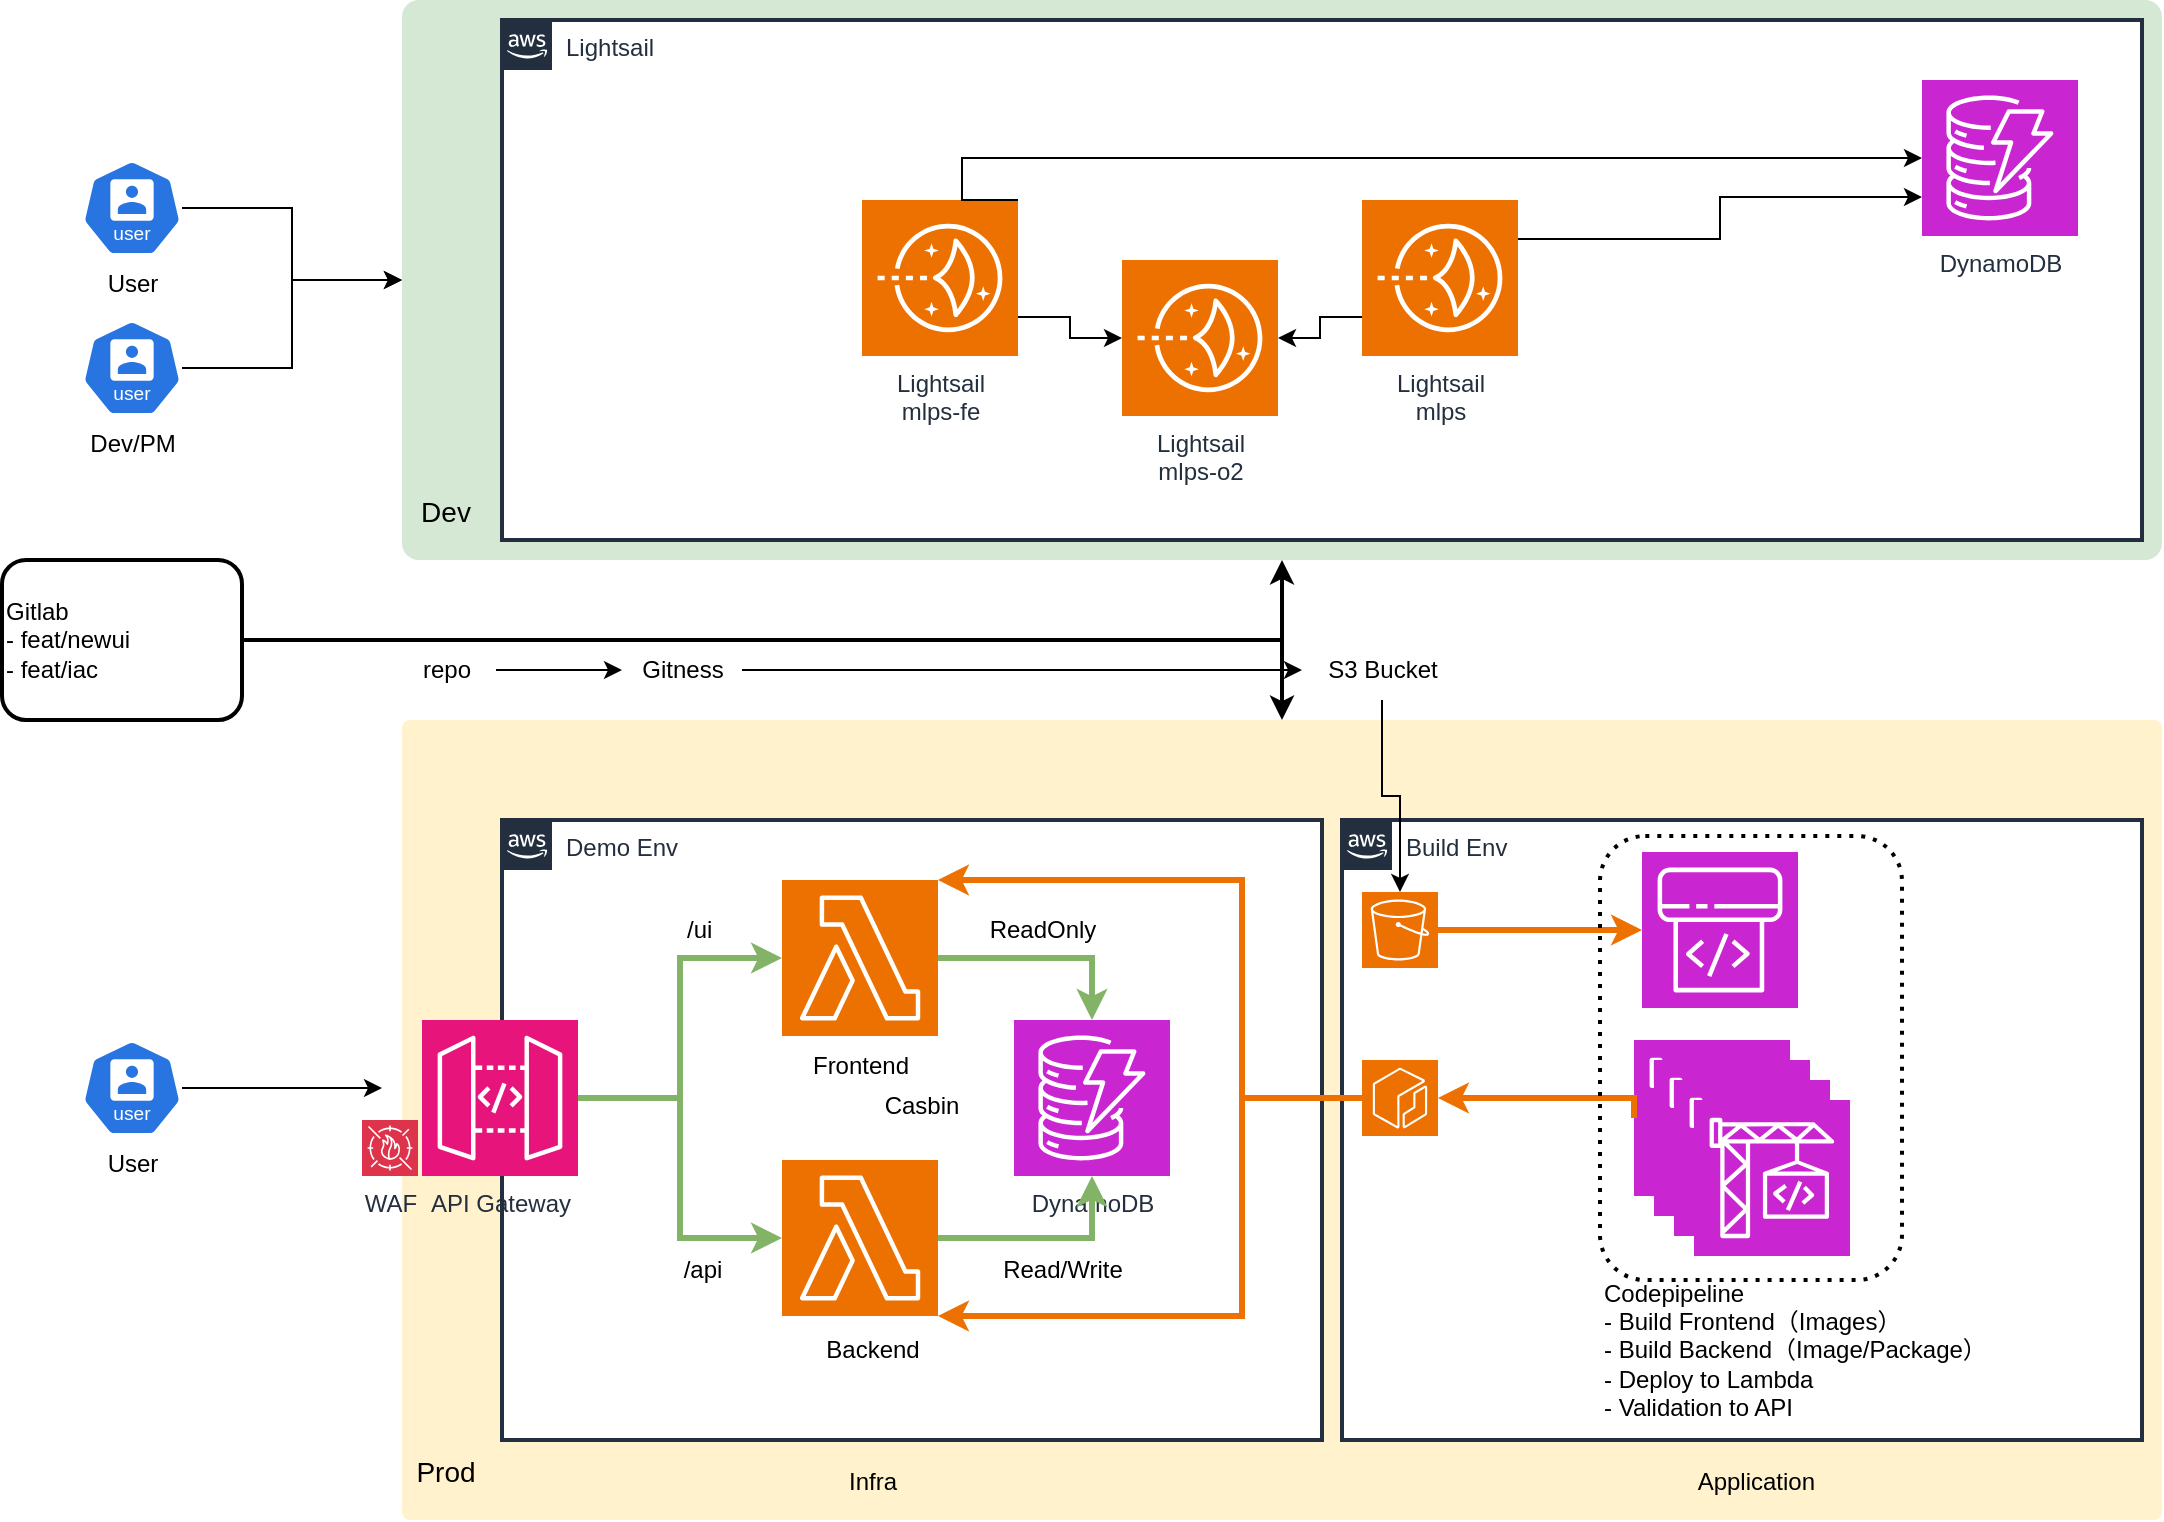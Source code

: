 <mxfile version="24.8.6">
  <diagram name="第 1 页" id="0q9n8xg-HWkCI-Xx4WFp">
    <mxGraphModel dx="1463" dy="840" grid="0" gridSize="10" guides="1" tooltips="1" connect="1" arrows="1" fold="1" page="1" pageScale="1" pageWidth="1169" pageHeight="827" math="0" shadow="0">
      <root>
        <mxCell id="0" />
        <mxCell id="1" parent="0" />
        <mxCell id="eLVFHz-ncHdVMgCeoyBR-6" style="edgeStyle=orthogonalEdgeStyle;rounded=0;orthogonalLoop=1;jettySize=auto;html=1;entryX=0.5;entryY=1;entryDx=0;entryDy=0;strokeWidth=2;" edge="1" parent="1" source="eLVFHz-ncHdVMgCeoyBR-1" target="eLVFHz-ncHdVMgCeoyBR-2">
          <mxGeometry relative="1" as="geometry" />
        </mxCell>
        <mxCell id="eLVFHz-ncHdVMgCeoyBR-7" style="edgeStyle=orthogonalEdgeStyle;rounded=0;orthogonalLoop=1;jettySize=auto;html=1;entryX=0.5;entryY=0;entryDx=0;entryDy=0;strokeWidth=2;" edge="1" parent="1" source="eLVFHz-ncHdVMgCeoyBR-1" target="eLVFHz-ncHdVMgCeoyBR-3">
          <mxGeometry relative="1" as="geometry" />
        </mxCell>
        <mxCell id="eLVFHz-ncHdVMgCeoyBR-1" value="&lt;div style=&quot;text-align: justify;&quot;&gt;&lt;span style=&quot;background-color: initial;&quot;&gt;Gitlab&lt;/span&gt;&lt;/div&gt;&lt;div style=&quot;text-align: justify;&quot;&gt;- feat/newui&lt;/div&gt;&lt;div style=&quot;text-align: justify;&quot;&gt;- feat/iac&lt;/div&gt;" style="rounded=1;whiteSpace=wrap;html=1;strokeWidth=2;align=left;" vertex="1" parent="1">
          <mxGeometry x="40" y="320" width="120" height="80" as="geometry" />
        </mxCell>
        <mxCell id="eLVFHz-ncHdVMgCeoyBR-2" value="" style="rounded=1;whiteSpace=wrap;html=1;strokeWidth=2;arcSize=3;fillColor=#d5e8d4;strokeColor=none;" vertex="1" parent="1">
          <mxGeometry x="240" y="40" width="880" height="280" as="geometry" />
        </mxCell>
        <mxCell id="eLVFHz-ncHdVMgCeoyBR-3" value="" style="rounded=1;whiteSpace=wrap;html=1;strokeWidth=2;arcSize=1;fillColor=#fff2cc;strokeColor=none;" vertex="1" parent="1">
          <mxGeometry x="240" y="400" width="880" height="400" as="geometry" />
        </mxCell>
        <mxCell id="eLVFHz-ncHdVMgCeoyBR-8" value="&lt;font style=&quot;font-size: 14px;&quot;&gt;Prod&lt;/font&gt;" style="rounded=0;whiteSpace=wrap;html=1;strokeColor=none;fillColor=#fff2cc;" vertex="1" parent="1">
          <mxGeometry x="242" y="756" width="40" height="40" as="geometry" />
        </mxCell>
        <mxCell id="eLVFHz-ncHdVMgCeoyBR-9" value="&lt;font style=&quot;font-size: 14px;&quot;&gt;Dev&lt;/font&gt;" style="rounded=0;whiteSpace=wrap;html=1;strokeColor=none;fillColor=#d5e8d4;" vertex="1" parent="1">
          <mxGeometry x="242" y="276" width="40" height="40" as="geometry" />
        </mxCell>
        <mxCell id="eLVFHz-ncHdVMgCeoyBR-10" value="Demo Env" style="points=[[0,0],[0.25,0],[0.5,0],[0.75,0],[1,0],[1,0.25],[1,0.5],[1,0.75],[1,1],[0.75,1],[0.5,1],[0.25,1],[0,1],[0,0.75],[0,0.5],[0,0.25]];outlineConnect=0;gradientColor=none;html=1;whiteSpace=wrap;fontSize=12;fontStyle=0;container=1;pointerEvents=0;collapsible=0;recursiveResize=0;shape=mxgraph.aws4.group;grIcon=mxgraph.aws4.group_aws_cloud_alt;strokeColor=#232F3E;fillColor=default;verticalAlign=top;align=left;spacingLeft=30;fontColor=#232F3E;dashed=0;strokeWidth=2;" vertex="1" parent="1">
          <mxGeometry x="290" y="450" width="410" height="310" as="geometry" />
        </mxCell>
        <mxCell id="eLVFHz-ncHdVMgCeoyBR-33" value="" style="sketch=0;points=[[0,0,0],[0.25,0,0],[0.5,0,0],[0.75,0,0],[1,0,0],[0,1,0],[0.25,1,0],[0.5,1,0],[0.75,1,0],[1,1,0],[0,0.25,0],[0,0.5,0],[0,0.75,0],[1,0.25,0],[1,0.5,0],[1,0.75,0]];outlineConnect=0;fontColor=#232F3E;fillColor=#ED7100;strokeColor=#ffffff;dashed=0;verticalLabelPosition=bottom;verticalAlign=top;align=center;html=1;fontSize=12;fontStyle=0;aspect=fixed;shape=mxgraph.aws4.resourceIcon;resIcon=mxgraph.aws4.lambda;" vertex="1" parent="eLVFHz-ncHdVMgCeoyBR-10">
          <mxGeometry x="140" y="170" width="78" height="78" as="geometry" />
        </mxCell>
        <mxCell id="eLVFHz-ncHdVMgCeoyBR-34" value="DynamoDB" style="sketch=0;points=[[0,0,0],[0.25,0,0],[0.5,0,0],[0.75,0,0],[1,0,0],[0,1,0],[0.25,1,0],[0.5,1,0],[0.75,1,0],[1,1,0],[0,0.25,0],[0,0.5,0],[0,0.75,0],[1,0.25,0],[1,0.5,0],[1,0.75,0]];outlineConnect=0;fontColor=#232F3E;fillColor=#C925D1;strokeColor=#ffffff;dashed=0;verticalLabelPosition=bottom;verticalAlign=top;align=center;html=1;fontSize=12;fontStyle=0;aspect=fixed;shape=mxgraph.aws4.resourceIcon;resIcon=mxgraph.aws4.dynamodb;" vertex="1" parent="eLVFHz-ncHdVMgCeoyBR-10">
          <mxGeometry x="256" y="100" width="78" height="78" as="geometry" />
        </mxCell>
        <mxCell id="eLVFHz-ncHdVMgCeoyBR-32" value="" style="sketch=0;points=[[0,0,0],[0.25,0,0],[0.5,0,0],[0.75,0,0],[1,0,0],[0,1,0],[0.25,1,0],[0.5,1,0],[0.75,1,0],[1,1,0],[0,0.25,0],[0,0.5,0],[0,0.75,0],[1,0.25,0],[1,0.5,0],[1,0.75,0]];outlineConnect=0;fontColor=#232F3E;fillColor=#ED7100;strokeColor=#ffffff;dashed=0;verticalLabelPosition=bottom;verticalAlign=top;align=center;html=1;fontSize=12;fontStyle=0;aspect=fixed;shape=mxgraph.aws4.resourceIcon;resIcon=mxgraph.aws4.lambda;" vertex="1" parent="eLVFHz-ncHdVMgCeoyBR-10">
          <mxGeometry x="140" y="30" width="78" height="78" as="geometry" />
        </mxCell>
        <mxCell id="eLVFHz-ncHdVMgCeoyBR-40" style="edgeStyle=orthogonalEdgeStyle;rounded=0;orthogonalLoop=1;jettySize=auto;html=1;entryX=0.5;entryY=0;entryDx=0;entryDy=0;entryPerimeter=0;fillColor=#d5e8d4;strokeColor=#82b366;strokeWidth=3;" edge="1" parent="eLVFHz-ncHdVMgCeoyBR-10" source="eLVFHz-ncHdVMgCeoyBR-32" target="eLVFHz-ncHdVMgCeoyBR-34">
          <mxGeometry relative="1" as="geometry" />
        </mxCell>
        <mxCell id="eLVFHz-ncHdVMgCeoyBR-41" style="edgeStyle=orthogonalEdgeStyle;rounded=0;orthogonalLoop=1;jettySize=auto;html=1;entryX=0.5;entryY=1;entryDx=0;entryDy=0;entryPerimeter=0;fillColor=#d5e8d4;strokeColor=#82b366;strokeWidth=3;" edge="1" parent="eLVFHz-ncHdVMgCeoyBR-10" source="eLVFHz-ncHdVMgCeoyBR-33" target="eLVFHz-ncHdVMgCeoyBR-34">
          <mxGeometry relative="1" as="geometry" />
        </mxCell>
        <mxCell id="eLVFHz-ncHdVMgCeoyBR-43" value="Read/Write" style="text;html=1;align=center;verticalAlign=middle;resizable=0;points=[];autosize=1;strokeColor=none;fillColor=none;" vertex="1" parent="eLVFHz-ncHdVMgCeoyBR-10">
          <mxGeometry x="240" y="210" width="80" height="30" as="geometry" />
        </mxCell>
        <mxCell id="eLVFHz-ncHdVMgCeoyBR-67" value="Frontend" style="text;html=1;align=center;verticalAlign=middle;resizable=0;points=[];autosize=1;strokeColor=none;fillColor=none;" vertex="1" parent="eLVFHz-ncHdVMgCeoyBR-10">
          <mxGeometry x="144" y="108" width="70" height="30" as="geometry" />
        </mxCell>
        <mxCell id="eLVFHz-ncHdVMgCeoyBR-44" value="/ui&amp;nbsp;" style="text;html=1;align=center;verticalAlign=middle;resizable=0;points=[];autosize=1;strokeColor=none;fillColor=none;" vertex="1" parent="eLVFHz-ncHdVMgCeoyBR-10">
          <mxGeometry x="80" y="40" width="40" height="30" as="geometry" />
        </mxCell>
        <mxCell id="eLVFHz-ncHdVMgCeoyBR-46" value="/api" style="text;html=1;align=center;verticalAlign=middle;resizable=0;points=[];autosize=1;strokeColor=none;fillColor=none;" vertex="1" parent="eLVFHz-ncHdVMgCeoyBR-10">
          <mxGeometry x="80" y="210" width="40" height="30" as="geometry" />
        </mxCell>
        <mxCell id="eLVFHz-ncHdVMgCeoyBR-11" value="Lightsail" style="points=[[0,0],[0.25,0],[0.5,0],[0.75,0],[1,0],[1,0.25],[1,0.5],[1,0.75],[1,1],[0.75,1],[0.5,1],[0.25,1],[0,1],[0,0.75],[0,0.5],[0,0.25]];outlineConnect=0;gradientColor=none;html=1;whiteSpace=wrap;fontSize=12;fontStyle=0;container=1;pointerEvents=0;collapsible=0;recursiveResize=0;shape=mxgraph.aws4.group;grIcon=mxgraph.aws4.group_aws_cloud_alt;strokeColor=#232F3E;fillColor=default;verticalAlign=top;align=left;spacingLeft=30;fontColor=#232F3E;dashed=0;strokeWidth=2;" vertex="1" parent="1">
          <mxGeometry x="290" y="50" width="820" height="260" as="geometry" />
        </mxCell>
        <mxCell id="eLVFHz-ncHdVMgCeoyBR-29" style="edgeStyle=orthogonalEdgeStyle;rounded=0;orthogonalLoop=1;jettySize=auto;html=1;exitX=0;exitY=0.75;exitDx=0;exitDy=0;exitPerimeter=0;" edge="1" parent="eLVFHz-ncHdVMgCeoyBR-11" source="eLVFHz-ncHdVMgCeoyBR-23" target="eLVFHz-ncHdVMgCeoyBR-24">
          <mxGeometry relative="1" as="geometry" />
        </mxCell>
        <mxCell id="eLVFHz-ncHdVMgCeoyBR-23" value="Lightsail&lt;div&gt;mlps&lt;/div&gt;" style="sketch=0;points=[[0,0,0],[0.25,0,0],[0.5,0,0],[0.75,0,0],[1,0,0],[0,1,0],[0.25,1,0],[0.5,1,0],[0.75,1,0],[1,1,0],[0,0.25,0],[0,0.5,0],[0,0.75,0],[1,0.25,0],[1,0.5,0],[1,0.75,0]];outlineConnect=0;fontColor=#232F3E;fillColor=#ED7100;strokeColor=#ffffff;dashed=0;verticalLabelPosition=bottom;verticalAlign=top;align=center;html=1;fontSize=12;fontStyle=0;aspect=fixed;shape=mxgraph.aws4.resourceIcon;resIcon=mxgraph.aws4.lightsail;" vertex="1" parent="eLVFHz-ncHdVMgCeoyBR-11">
          <mxGeometry x="430" y="90" width="78" height="78" as="geometry" />
        </mxCell>
        <mxCell id="eLVFHz-ncHdVMgCeoyBR-24" value="Lightsail&lt;div&gt;mlps-o2&lt;/div&gt;" style="sketch=0;points=[[0,0,0],[0.25,0,0],[0.5,0,0],[0.75,0,0],[1,0,0],[0,1,0],[0.25,1,0],[0.5,1,0],[0.75,1,0],[1,1,0],[0,0.25,0],[0,0.5,0],[0,0.75,0],[1,0.25,0],[1,0.5,0],[1,0.75,0]];outlineConnect=0;fontColor=#232F3E;fillColor=#ED7100;strokeColor=#ffffff;dashed=0;verticalLabelPosition=bottom;verticalAlign=top;align=center;html=1;fontSize=12;fontStyle=0;aspect=fixed;shape=mxgraph.aws4.resourceIcon;resIcon=mxgraph.aws4.lightsail;" vertex="1" parent="eLVFHz-ncHdVMgCeoyBR-11">
          <mxGeometry x="310" y="120" width="78" height="78" as="geometry" />
        </mxCell>
        <mxCell id="eLVFHz-ncHdVMgCeoyBR-62" style="edgeStyle=orthogonalEdgeStyle;rounded=0;orthogonalLoop=1;jettySize=auto;html=1;" edge="1" parent="1" source="eLVFHz-ncHdVMgCeoyBR-12" target="eLVFHz-ncHdVMgCeoyBR-2">
          <mxGeometry relative="1" as="geometry" />
        </mxCell>
        <mxCell id="eLVFHz-ncHdVMgCeoyBR-12" value="User" style="aspect=fixed;sketch=0;html=1;dashed=0;whitespace=wrap;verticalLabelPosition=bottom;verticalAlign=top;fillColor=#2875E2;strokeColor=#ffffff;points=[[0.005,0.63,0],[0.1,0.2,0],[0.9,0.2,0],[0.5,0,0],[0.995,0.63,0],[0.72,0.99,0],[0.5,1,0],[0.28,0.99,0]];shape=mxgraph.kubernetes.icon2;kubernetesLabel=1;prIcon=user" vertex="1" parent="1">
          <mxGeometry x="80" y="120" width="50" height="48" as="geometry" />
        </mxCell>
        <mxCell id="eLVFHz-ncHdVMgCeoyBR-63" style="edgeStyle=orthogonalEdgeStyle;rounded=0;orthogonalLoop=1;jettySize=auto;html=1;" edge="1" parent="1" source="eLVFHz-ncHdVMgCeoyBR-13" target="eLVFHz-ncHdVMgCeoyBR-2">
          <mxGeometry relative="1" as="geometry" />
        </mxCell>
        <mxCell id="eLVFHz-ncHdVMgCeoyBR-13" value="Dev/PM" style="aspect=fixed;sketch=0;html=1;dashed=0;whitespace=wrap;verticalLabelPosition=bottom;verticalAlign=top;fillColor=#2875E2;strokeColor=#ffffff;points=[[0.005,0.63,0],[0.1,0.2,0],[0.9,0.2,0],[0.5,0,0],[0.995,0.63,0],[0.72,0.99,0],[0.5,1,0],[0.28,0.99,0]];shape=mxgraph.kubernetes.icon2;kubernetesLabel=1;prIcon=user" vertex="1" parent="1">
          <mxGeometry x="80" y="200" width="50" height="48" as="geometry" />
        </mxCell>
        <mxCell id="eLVFHz-ncHdVMgCeoyBR-61" style="edgeStyle=orthogonalEdgeStyle;rounded=0;orthogonalLoop=1;jettySize=auto;html=1;" edge="1" parent="1" source="eLVFHz-ncHdVMgCeoyBR-14">
          <mxGeometry relative="1" as="geometry">
            <mxPoint x="230" y="584" as="targetPoint" />
          </mxGeometry>
        </mxCell>
        <mxCell id="eLVFHz-ncHdVMgCeoyBR-14" value="User" style="aspect=fixed;sketch=0;html=1;dashed=0;whitespace=wrap;verticalLabelPosition=bottom;verticalAlign=top;fillColor=#2875E2;strokeColor=#ffffff;points=[[0.005,0.63,0],[0.1,0.2,0],[0.9,0.2,0],[0.5,0,0],[0.995,0.63,0],[0.72,0.99,0],[0.5,1,0],[0.28,0.99,0]];shape=mxgraph.kubernetes.icon2;kubernetesLabel=1;prIcon=user" vertex="1" parent="1">
          <mxGeometry x="80" y="560" width="50" height="48" as="geometry" />
        </mxCell>
        <mxCell id="eLVFHz-ncHdVMgCeoyBR-21" value="DynamoDB" style="sketch=0;points=[[0,0,0],[0.25,0,0],[0.5,0,0],[0.75,0,0],[1,0,0],[0,1,0],[0.25,1,0],[0.5,1,0],[0.75,1,0],[1,1,0],[0,0.25,0],[0,0.5,0],[0,0.75,0],[1,0.25,0],[1,0.5,0],[1,0.75,0]];outlineConnect=0;fontColor=#232F3E;fillColor=#C925D1;strokeColor=#ffffff;dashed=0;verticalLabelPosition=bottom;verticalAlign=top;align=center;html=1;fontSize=12;fontStyle=0;aspect=fixed;shape=mxgraph.aws4.resourceIcon;resIcon=mxgraph.aws4.dynamodb;" vertex="1" parent="1">
          <mxGeometry x="1000" y="80" width="78" height="78" as="geometry" />
        </mxCell>
        <mxCell id="eLVFHz-ncHdVMgCeoyBR-28" style="edgeStyle=orthogonalEdgeStyle;rounded=0;orthogonalLoop=1;jettySize=auto;html=1;exitX=1;exitY=0.75;exitDx=0;exitDy=0;exitPerimeter=0;" edge="1" parent="1" source="eLVFHz-ncHdVMgCeoyBR-22" target="eLVFHz-ncHdVMgCeoyBR-24">
          <mxGeometry relative="1" as="geometry" />
        </mxCell>
        <mxCell id="eLVFHz-ncHdVMgCeoyBR-22" value="Lightsail&lt;div&gt;mlps-fe&lt;/div&gt;" style="sketch=0;points=[[0,0,0],[0.25,0,0],[0.5,0,0],[0.75,0,0],[1,0,0],[0,1,0],[0.25,1,0],[0.5,1,0],[0.75,1,0],[1,1,0],[0,0.25,0],[0,0.5,0],[0,0.75,0],[1,0.25,0],[1,0.5,0],[1,0.75,0]];outlineConnect=0;fontColor=#232F3E;fillColor=#ED7100;strokeColor=#ffffff;dashed=0;verticalLabelPosition=bottom;verticalAlign=top;align=center;html=1;fontSize=12;fontStyle=0;aspect=fixed;shape=mxgraph.aws4.resourceIcon;resIcon=mxgraph.aws4.lightsail;" vertex="1" parent="1">
          <mxGeometry x="470" y="140" width="78" height="78" as="geometry" />
        </mxCell>
        <mxCell id="eLVFHz-ncHdVMgCeoyBR-25" style="edgeStyle=orthogonalEdgeStyle;rounded=0;orthogonalLoop=1;jettySize=auto;html=1;exitX=1;exitY=0.25;exitDx=0;exitDy=0;exitPerimeter=0;entryX=0;entryY=0.75;entryDx=0;entryDy=0;entryPerimeter=0;" edge="1" parent="1" source="eLVFHz-ncHdVMgCeoyBR-23" target="eLVFHz-ncHdVMgCeoyBR-21">
          <mxGeometry relative="1" as="geometry" />
        </mxCell>
        <mxCell id="eLVFHz-ncHdVMgCeoyBR-26" style="edgeStyle=orthogonalEdgeStyle;rounded=0;orthogonalLoop=1;jettySize=auto;html=1;exitX=1;exitY=0;exitDx=0;exitDy=0;exitPerimeter=0;entryX=0;entryY=0.5;entryDx=0;entryDy=0;entryPerimeter=0;" edge="1" parent="1" source="eLVFHz-ncHdVMgCeoyBR-22" target="eLVFHz-ncHdVMgCeoyBR-21">
          <mxGeometry relative="1" as="geometry">
            <Array as="points">
              <mxPoint x="520" y="140" />
              <mxPoint x="520" y="119" />
            </Array>
          </mxGeometry>
        </mxCell>
        <mxCell id="eLVFHz-ncHdVMgCeoyBR-39" style="edgeStyle=orthogonalEdgeStyle;rounded=0;orthogonalLoop=1;jettySize=auto;html=1;fillColor=#d5e8d4;strokeColor=#82b366;strokeWidth=3;" edge="1" parent="1" source="eLVFHz-ncHdVMgCeoyBR-31" target="eLVFHz-ncHdVMgCeoyBR-33">
          <mxGeometry relative="1" as="geometry" />
        </mxCell>
        <mxCell id="eLVFHz-ncHdVMgCeoyBR-31" value="API Gateway" style="sketch=0;points=[[0,0,0],[0.25,0,0],[0.5,0,0],[0.75,0,0],[1,0,0],[0,1,0],[0.25,1,0],[0.5,1,0],[0.75,1,0],[1,1,0],[0,0.25,0],[0,0.5,0],[0,0.75,0],[1,0.25,0],[1,0.5,0],[1,0.75,0]];outlineConnect=0;fontColor=#232F3E;fillColor=#E7157B;strokeColor=#ffffff;dashed=0;verticalLabelPosition=bottom;verticalAlign=top;align=center;html=1;fontSize=12;fontStyle=0;aspect=fixed;shape=mxgraph.aws4.resourceIcon;resIcon=mxgraph.aws4.api_gateway;" vertex="1" parent="1">
          <mxGeometry x="250" y="550" width="78" height="78" as="geometry" />
        </mxCell>
        <mxCell id="eLVFHz-ncHdVMgCeoyBR-35" value="Build Env" style="points=[[0,0],[0.25,0],[0.5,0],[0.75,0],[1,0],[1,0.25],[1,0.5],[1,0.75],[1,1],[0.75,1],[0.5,1],[0.25,1],[0,1],[0,0.75],[0,0.5],[0,0.25]];outlineConnect=0;gradientColor=none;html=1;whiteSpace=wrap;fontSize=12;fontStyle=0;container=1;pointerEvents=0;collapsible=0;recursiveResize=0;shape=mxgraph.aws4.group;grIcon=mxgraph.aws4.group_aws_cloud_alt;strokeColor=#232F3E;fillColor=default;verticalAlign=top;align=left;spacingLeft=30;fontColor=#232F3E;dashed=0;strokeWidth=2;" vertex="1" parent="1">
          <mxGeometry x="710" y="450" width="400" height="310" as="geometry" />
        </mxCell>
        <mxCell id="eLVFHz-ncHdVMgCeoyBR-50" value="" style="sketch=0;points=[[0,0,0],[0.25,0,0],[0.5,0,0],[0.75,0,0],[1,0,0],[0,1,0],[0.25,1,0],[0.5,1,0],[0.75,1,0],[1,1,0],[0,0.25,0],[0,0.5,0],[0,0.75,0],[1,0.25,0],[1,0.5,0],[1,0.75,0]];outlineConnect=0;fontColor=#232F3E;fillColor=#C925D1;strokeColor=#ffffff;dashed=0;verticalLabelPosition=bottom;verticalAlign=top;align=center;html=1;fontSize=12;fontStyle=0;aspect=fixed;shape=mxgraph.aws4.resourceIcon;resIcon=mxgraph.aws4.codebuild;" vertex="1" parent="eLVFHz-ncHdVMgCeoyBR-35">
          <mxGeometry x="146" y="110" width="78" height="78" as="geometry" />
        </mxCell>
        <mxCell id="eLVFHz-ncHdVMgCeoyBR-51" value="" style="sketch=0;points=[[0,0,0],[0.25,0,0],[0.5,0,0],[0.75,0,0],[1,0,0],[0,1,0],[0.25,1,0],[0.5,1,0],[0.75,1,0],[1,1,0],[0,0.25,0],[0,0.5,0],[0,0.75,0],[1,0.25,0],[1,0.5,0],[1,0.75,0]];outlineConnect=0;fontColor=#232F3E;fillColor=#C925D1;strokeColor=#ffffff;dashed=0;verticalLabelPosition=bottom;verticalAlign=top;align=center;html=1;fontSize=12;fontStyle=0;aspect=fixed;shape=mxgraph.aws4.resourceIcon;resIcon=mxgraph.aws4.codebuild;" vertex="1" parent="eLVFHz-ncHdVMgCeoyBR-35">
          <mxGeometry x="156" y="120" width="78" height="78" as="geometry" />
        </mxCell>
        <mxCell id="eLVFHz-ncHdVMgCeoyBR-52" value="" style="sketch=0;points=[[0,0,0],[0.25,0,0],[0.5,0,0],[0.75,0,0],[1,0,0],[0,1,0],[0.25,1,0],[0.5,1,0],[0.75,1,0],[1,1,0],[0,0.25,0],[0,0.5,0],[0,0.75,0],[1,0.25,0],[1,0.5,0],[1,0.75,0]];outlineConnect=0;fontColor=#232F3E;fillColor=#C925D1;strokeColor=#ffffff;dashed=0;verticalLabelPosition=bottom;verticalAlign=top;align=center;html=1;fontSize=12;fontStyle=0;aspect=fixed;shape=mxgraph.aws4.resourceIcon;resIcon=mxgraph.aws4.codebuild;" vertex="1" parent="eLVFHz-ncHdVMgCeoyBR-35">
          <mxGeometry x="166" y="130" width="78" height="78" as="geometry" />
        </mxCell>
        <mxCell id="eLVFHz-ncHdVMgCeoyBR-53" value="" style="sketch=0;points=[[0,0,0],[0.25,0,0],[0.5,0,0],[0.75,0,0],[1,0,0],[0,1,0],[0.25,1,0],[0.5,1,0],[0.75,1,0],[1,1,0],[0,0.25,0],[0,0.5,0],[0,0.75,0],[1,0.25,0],[1,0.5,0],[1,0.75,0]];outlineConnect=0;fontColor=#232F3E;fillColor=#C925D1;strokeColor=#ffffff;dashed=0;verticalLabelPosition=bottom;verticalAlign=top;align=center;html=1;fontSize=12;fontStyle=0;aspect=fixed;shape=mxgraph.aws4.resourceIcon;resIcon=mxgraph.aws4.codebuild;" vertex="1" parent="eLVFHz-ncHdVMgCeoyBR-35">
          <mxGeometry x="176" y="140" width="78" height="78" as="geometry" />
        </mxCell>
        <mxCell id="eLVFHz-ncHdVMgCeoyBR-38" style="edgeStyle=orthogonalEdgeStyle;rounded=0;orthogonalLoop=1;jettySize=auto;html=1;entryX=0;entryY=0.5;entryDx=0;entryDy=0;entryPerimeter=0;fillColor=#d5e8d4;strokeColor=#82b366;strokeWidth=3;" edge="1" parent="1" source="eLVFHz-ncHdVMgCeoyBR-31" target="eLVFHz-ncHdVMgCeoyBR-32">
          <mxGeometry relative="1" as="geometry" />
        </mxCell>
        <mxCell id="eLVFHz-ncHdVMgCeoyBR-42" value="ReadOnly" style="text;html=1;align=center;verticalAlign=middle;resizable=0;points=[];autosize=1;strokeColor=none;fillColor=none;" vertex="1" parent="1">
          <mxGeometry x="520" y="490" width="80" height="30" as="geometry" />
        </mxCell>
        <mxCell id="eLVFHz-ncHdVMgCeoyBR-30" value="WAF" style="sketch=0;points=[[0,0,0],[0.25,0,0],[0.5,0,0],[0.75,0,0],[1,0,0],[0,1,0],[0.25,1,0],[0.5,1,0],[0.75,1,0],[1,1,0],[0,0.25,0],[0,0.5,0],[0,0.75,0],[1,0.25,0],[1,0.5,0],[1,0.75,0]];outlineConnect=0;fontColor=#232F3E;fillColor=#DD344C;strokeColor=#ffffff;dashed=0;verticalLabelPosition=bottom;verticalAlign=top;align=center;html=1;fontSize=12;fontStyle=0;aspect=fixed;shape=mxgraph.aws4.resourceIcon;resIcon=mxgraph.aws4.waf;" vertex="1" parent="1">
          <mxGeometry x="220" y="600" width="28" height="28" as="geometry" />
        </mxCell>
        <mxCell id="eLVFHz-ncHdVMgCeoyBR-47" value="" style="sketch=0;points=[[0,0,0],[0.25,0,0],[0.5,0,0],[0.75,0,0],[1,0,0],[0,1,0],[0.25,1,0],[0.5,1,0],[0.75,1,0],[1,1,0],[0,0.25,0],[0,0.5,0],[0,0.75,0],[1,0.25,0],[1,0.5,0],[1,0.75,0]];outlineConnect=0;fontColor=#232F3E;fillColor=#C925D1;strokeColor=#ffffff;dashed=0;verticalLabelPosition=bottom;verticalAlign=top;align=center;html=1;fontSize=12;fontStyle=0;aspect=fixed;shape=mxgraph.aws4.resourceIcon;resIcon=mxgraph.aws4.codepipeline;" vertex="1" parent="1">
          <mxGeometry x="860" y="466" width="78" height="78" as="geometry" />
        </mxCell>
        <mxCell id="eLVFHz-ncHdVMgCeoyBR-48" value="" style="sketch=0;points=[[0,0,0],[0.25,0,0],[0.5,0,0],[0.75,0,0],[1,0,0],[0,1,0],[0.25,1,0],[0.5,1,0],[0.75,1,0],[1,1,0],[0,0.25,0],[0,0.5,0],[0,0.75,0],[1,0.25,0],[1,0.5,0],[1,0.75,0]];outlineConnect=0;fontColor=#232F3E;fillColor=#ED7100;strokeColor=#ffffff;dashed=0;verticalLabelPosition=bottom;verticalAlign=top;align=center;html=1;fontSize=12;fontStyle=0;aspect=fixed;shape=mxgraph.aws4.resourceIcon;resIcon=mxgraph.aws4.s3;" vertex="1" parent="1">
          <mxGeometry x="720" y="486" width="38" height="38" as="geometry" />
        </mxCell>
        <mxCell id="eLVFHz-ncHdVMgCeoyBR-49" value="" style="sketch=0;points=[[0,0,0],[0.25,0,0],[0.5,0,0],[0.75,0,0],[1,0,0],[0,1,0],[0.25,1,0],[0.5,1,0],[0.75,1,0],[1,1,0],[0,0.25,0],[0,0.5,0],[0,0.75,0],[1,0.25,0],[1,0.5,0],[1,0.75,0]];outlineConnect=0;fontColor=#232F3E;fillColor=#ED7100;strokeColor=#ffffff;dashed=0;verticalLabelPosition=bottom;verticalAlign=top;align=center;html=1;fontSize=12;fontStyle=0;aspect=fixed;shape=mxgraph.aws4.resourceIcon;resIcon=mxgraph.aws4.ecr;" vertex="1" parent="1">
          <mxGeometry x="720" y="570" width="38" height="38" as="geometry" />
        </mxCell>
        <mxCell id="eLVFHz-ncHdVMgCeoyBR-56" style="edgeStyle=orthogonalEdgeStyle;rounded=0;orthogonalLoop=1;jettySize=auto;html=1;entryX=1;entryY=0;entryDx=0;entryDy=0;entryPerimeter=0;strokeColor=#ED7100;strokeWidth=3;" edge="1" parent="1" source="eLVFHz-ncHdVMgCeoyBR-49" target="eLVFHz-ncHdVMgCeoyBR-32">
          <mxGeometry relative="1" as="geometry">
            <Array as="points">
              <mxPoint x="660" y="589" />
              <mxPoint x="660" y="480" />
            </Array>
          </mxGeometry>
        </mxCell>
        <mxCell id="eLVFHz-ncHdVMgCeoyBR-57" style="edgeStyle=orthogonalEdgeStyle;rounded=0;orthogonalLoop=1;jettySize=auto;html=1;entryX=1;entryY=1;entryDx=0;entryDy=0;entryPerimeter=0;strokeColor=#ED7100;strokeWidth=3;" edge="1" parent="1" source="eLVFHz-ncHdVMgCeoyBR-49" target="eLVFHz-ncHdVMgCeoyBR-33">
          <mxGeometry relative="1" as="geometry">
            <Array as="points">
              <mxPoint x="660" y="589" />
              <mxPoint x="660" y="698" />
            </Array>
          </mxGeometry>
        </mxCell>
        <mxCell id="eLVFHz-ncHdVMgCeoyBR-58" style="edgeStyle=orthogonalEdgeStyle;rounded=0;orthogonalLoop=1;jettySize=auto;html=1;exitX=0;exitY=0.5;exitDx=0;exitDy=0;exitPerimeter=0;strokeColor=#ED7100;strokeWidth=3;" edge="1" parent="1" source="eLVFHz-ncHdVMgCeoyBR-50" target="eLVFHz-ncHdVMgCeoyBR-49">
          <mxGeometry relative="1" as="geometry">
            <Array as="points">
              <mxPoint x="856" y="589" />
            </Array>
          </mxGeometry>
        </mxCell>
        <mxCell id="eLVFHz-ncHdVMgCeoyBR-59" style="edgeStyle=orthogonalEdgeStyle;rounded=0;orthogonalLoop=1;jettySize=auto;html=1;entryX=0;entryY=0.5;entryDx=0;entryDy=0;entryPerimeter=0;strokeColor=#ED7100;strokeWidth=3;" edge="1" parent="1" source="eLVFHz-ncHdVMgCeoyBR-48" target="eLVFHz-ncHdVMgCeoyBR-47">
          <mxGeometry relative="1" as="geometry" />
        </mxCell>
        <mxCell id="eLVFHz-ncHdVMgCeoyBR-60" value="" style="rounded=1;whiteSpace=wrap;html=1;dashed=1;dashPattern=1 2;strokeWidth=2;fillColor=none;" vertex="1" parent="1">
          <mxGeometry x="839" y="458" width="151" height="222" as="geometry" />
        </mxCell>
        <mxCell id="eLVFHz-ncHdVMgCeoyBR-64" value="Codepipeline&lt;div&gt;- Build Frontend（Images）&lt;/div&gt;&lt;div&gt;- Build Backend（Image/Package）&lt;/div&gt;&lt;div&gt;- Deploy to Lambda&lt;/div&gt;&lt;div&gt;- Validation to API&lt;/div&gt;" style="text;html=1;align=left;verticalAlign=middle;resizable=0;points=[];autosize=1;strokeColor=none;fillColor=none;" vertex="1" parent="1">
          <mxGeometry x="839" y="670" width="210" height="90" as="geometry" />
        </mxCell>
        <mxCell id="eLVFHz-ncHdVMgCeoyBR-65" value="Infra" style="text;html=1;align=center;verticalAlign=middle;resizable=0;points=[];autosize=1;strokeColor=none;fillColor=none;" vertex="1" parent="1">
          <mxGeometry x="450" y="766" width="50" height="30" as="geometry" />
        </mxCell>
        <mxCell id="eLVFHz-ncHdVMgCeoyBR-66" value="&amp;nbsp;Application" style="text;html=1;align=center;verticalAlign=middle;resizable=0;points=[];autosize=1;strokeColor=none;fillColor=none;" vertex="1" parent="1">
          <mxGeometry x="869.5" y="766" width="90" height="30" as="geometry" />
        </mxCell>
        <mxCell id="eLVFHz-ncHdVMgCeoyBR-68" value="Backend" style="text;html=1;align=center;verticalAlign=middle;resizable=0;points=[];autosize=1;strokeColor=none;fillColor=none;" vertex="1" parent="1">
          <mxGeometry x="440" y="700" width="70" height="30" as="geometry" />
        </mxCell>
        <mxCell id="eLVFHz-ncHdVMgCeoyBR-69" value="Casbin" style="text;strokeColor=none;align=center;fillColor=none;html=1;verticalAlign=middle;whiteSpace=wrap;rounded=0;" vertex="1" parent="1">
          <mxGeometry x="470" y="578" width="60" height="30" as="geometry" />
        </mxCell>
        <mxCell id="eLVFHz-ncHdVMgCeoyBR-75" style="edgeStyle=orthogonalEdgeStyle;rounded=0;orthogonalLoop=1;jettySize=auto;html=1;" edge="1" parent="1" source="eLVFHz-ncHdVMgCeoyBR-70" target="eLVFHz-ncHdVMgCeoyBR-73">
          <mxGeometry relative="1" as="geometry" />
        </mxCell>
        <mxCell id="eLVFHz-ncHdVMgCeoyBR-70" value="Gitness" style="text;html=1;align=center;verticalAlign=middle;resizable=0;points=[];autosize=1;strokeColor=none;fillColor=none;" vertex="1" parent="1">
          <mxGeometry x="350" y="360" width="60" height="30" as="geometry" />
        </mxCell>
        <mxCell id="eLVFHz-ncHdVMgCeoyBR-74" style="edgeStyle=orthogonalEdgeStyle;rounded=0;orthogonalLoop=1;jettySize=auto;html=1;" edge="1" parent="1" source="eLVFHz-ncHdVMgCeoyBR-72" target="eLVFHz-ncHdVMgCeoyBR-70">
          <mxGeometry relative="1" as="geometry" />
        </mxCell>
        <mxCell id="eLVFHz-ncHdVMgCeoyBR-72" value="repo" style="text;html=1;align=center;verticalAlign=middle;resizable=0;points=[];autosize=1;strokeColor=none;fillColor=none;" vertex="1" parent="1">
          <mxGeometry x="237" y="360" width="50" height="30" as="geometry" />
        </mxCell>
        <mxCell id="eLVFHz-ncHdVMgCeoyBR-73" value="S3 Bucket" style="text;html=1;align=center;verticalAlign=middle;resizable=0;points=[];autosize=1;strokeColor=none;fillColor=none;" vertex="1" parent="1">
          <mxGeometry x="690" y="360" width="80" height="30" as="geometry" />
        </mxCell>
        <mxCell id="eLVFHz-ncHdVMgCeoyBR-76" style="edgeStyle=orthogonalEdgeStyle;rounded=0;orthogonalLoop=1;jettySize=auto;html=1;entryX=0.5;entryY=0;entryDx=0;entryDy=0;entryPerimeter=0;" edge="1" parent="1" source="eLVFHz-ncHdVMgCeoyBR-73" target="eLVFHz-ncHdVMgCeoyBR-48">
          <mxGeometry relative="1" as="geometry" />
        </mxCell>
      </root>
    </mxGraphModel>
  </diagram>
</mxfile>
